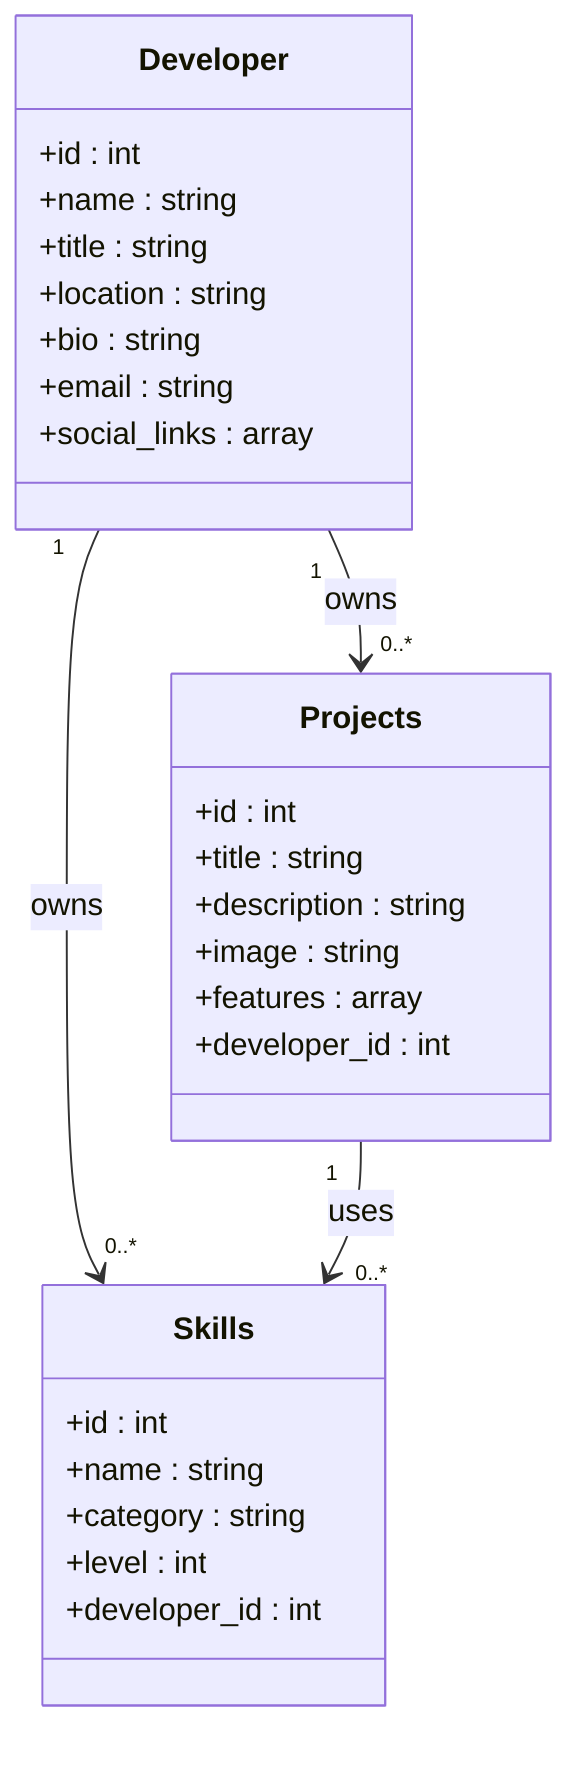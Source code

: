 classDiagram
    class Developer {
        +id : int
        +name : string
        +title : string
        +location : string
        +bio : string
        +email : string
        +social_links : array
    }

    class Skills {
        +id : int
        +name : string
        +category : string
        +level : int
        +developer_id : int
    }

    class Projects {
        +id : int
        +title : string
        +description : string
        +image : string
        +features : array
        +developer_id : int
    }

    %% Relationships
    Developer "1" --> "0..*" Skills : owns
    Developer "1" --> "0..*" Projects : owns
    Projects "1" --> "0..*" Skills : uses